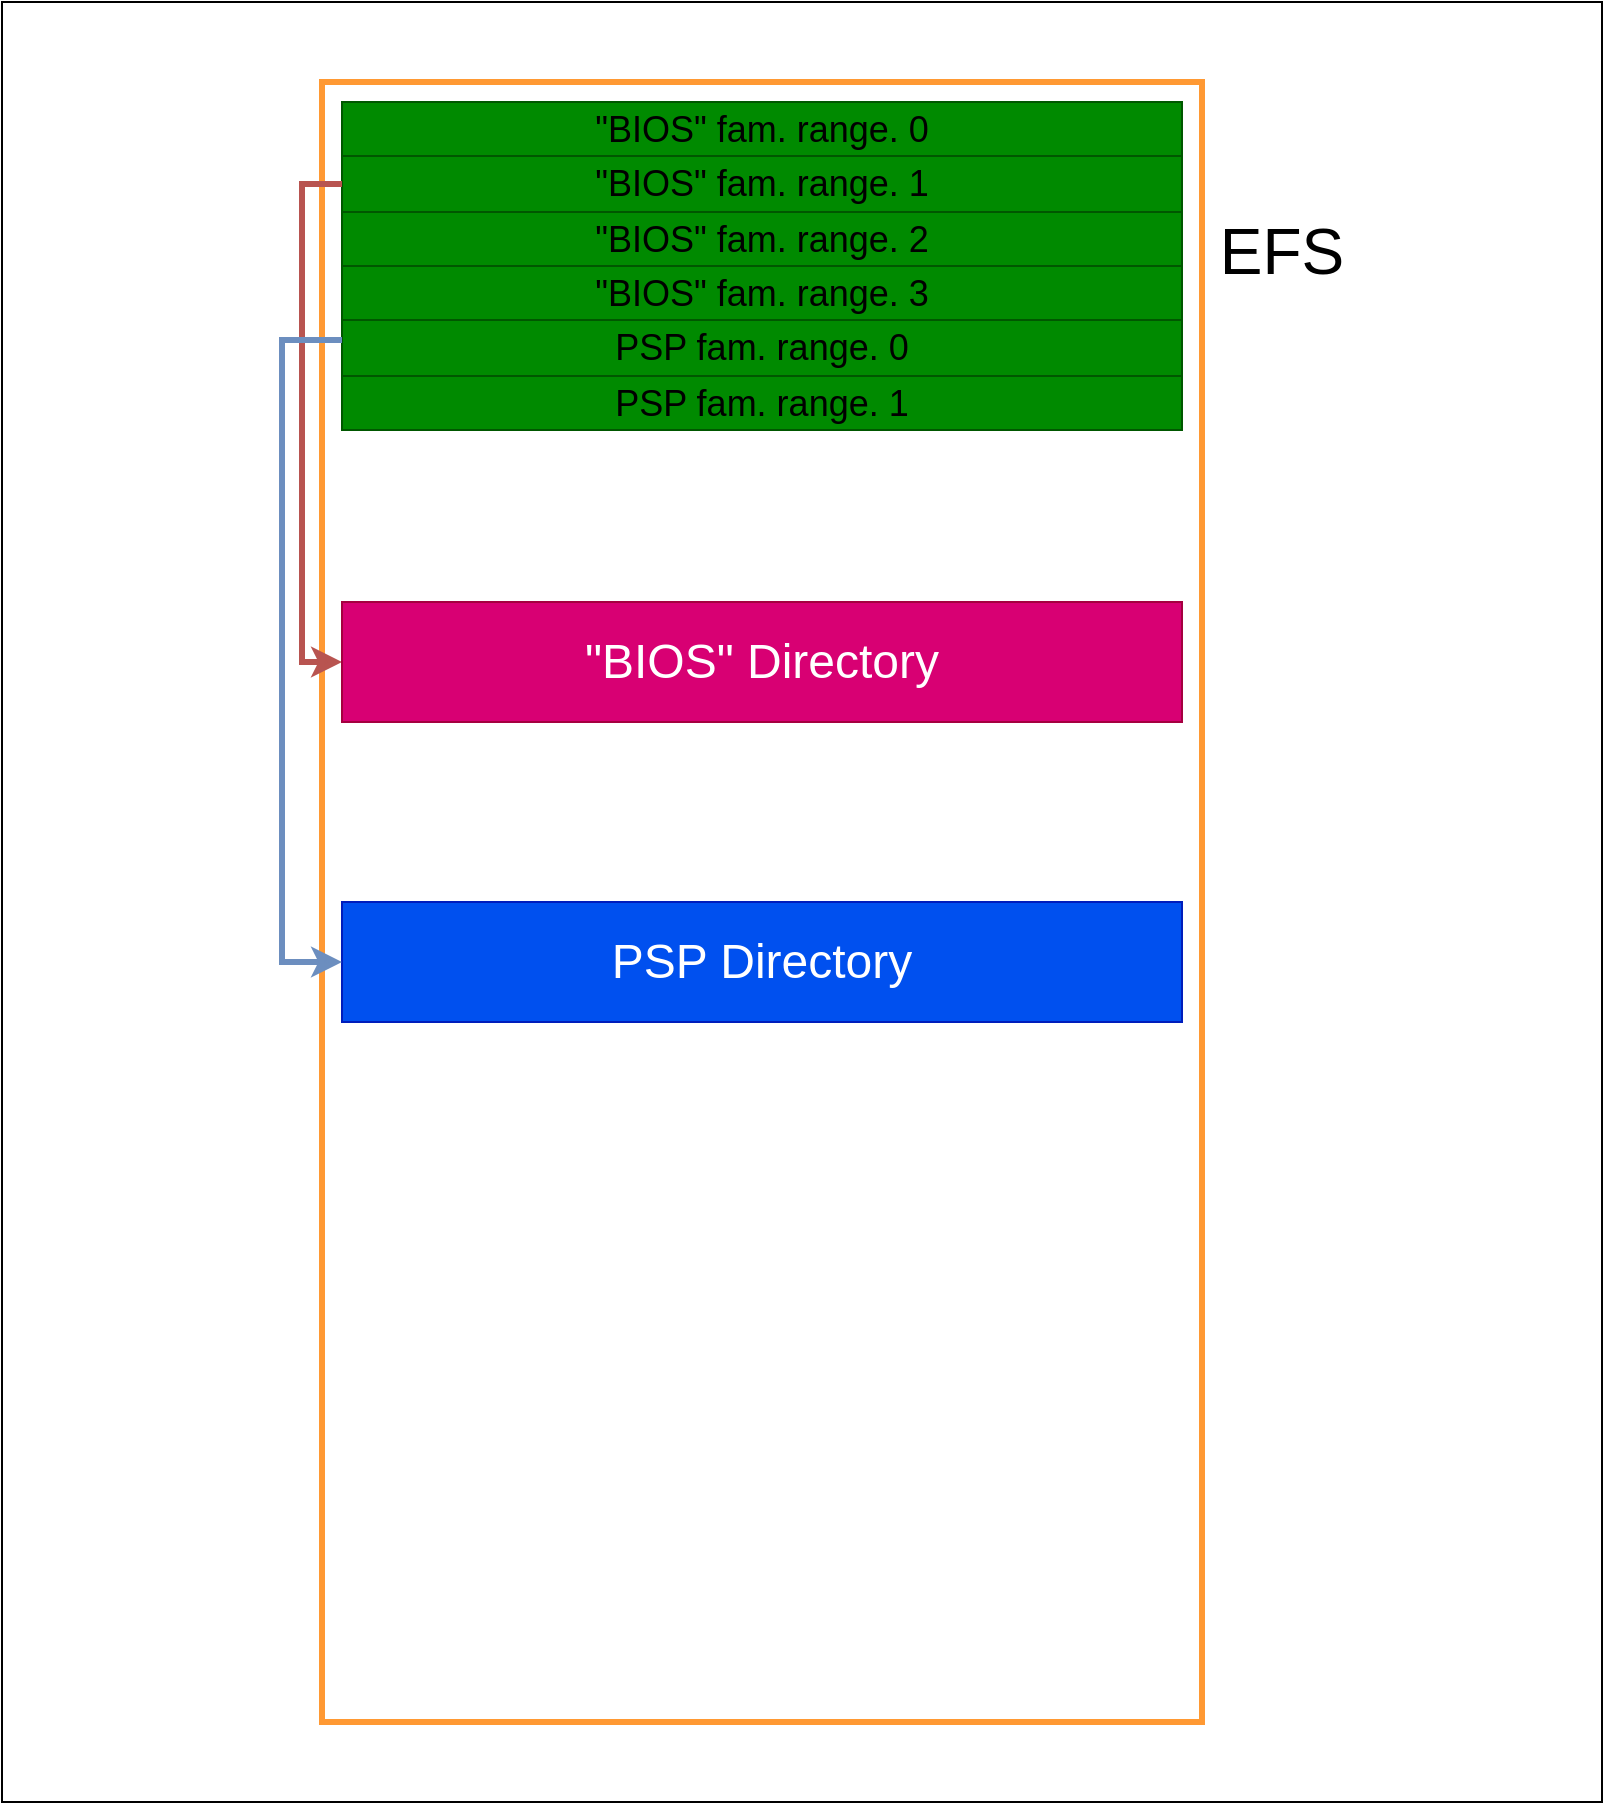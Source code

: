<mxfile version="24.7.17">
  <diagram name="Page-1" id="fbA-AA6I4ney3sF57xfD">
    <mxGraphModel dx="3207" dy="1924" grid="1" gridSize="10" guides="1" tooltips="1" connect="1" arrows="1" fold="1" page="1" pageScale="1" pageWidth="600" pageHeight="400" math="0" shadow="0">
      <root>
        <mxCell id="0" />
        <mxCell id="1" parent="0" />
        <mxCell id="oh378ME8KufRAslLKHL4-36" value="" style="rounded=0;whiteSpace=wrap;html=1;" vertex="1" parent="1">
          <mxGeometry x="-120" y="-40" width="800" height="900" as="geometry" />
        </mxCell>
        <mxCell id="oh378ME8KufRAslLKHL4-1" value="" style="rounded=0;whiteSpace=wrap;html=1;strokeColor=#FF9933;strokeWidth=3;" vertex="1" parent="1">
          <mxGeometry x="40" width="440" height="820" as="geometry" />
        </mxCell>
        <mxCell id="oh378ME8KufRAslLKHL4-16" value="" style="shape=table;startSize=0;container=1;collapsible=0;childLayout=tableLayout;fontSize=14;fillColor=#008a00;fontColor=#ffffff;strokeColor=#005700;" vertex="1" parent="1">
          <mxGeometry x="50" y="10" width="420" height="164" as="geometry" />
        </mxCell>
        <mxCell id="oh378ME8KufRAslLKHL4-17" value="" style="shape=tableRow;horizontal=0;startSize=0;swimlaneHead=0;swimlaneBody=0;strokeColor=inherit;top=0;left=0;bottom=0;right=0;collapsible=0;dropTarget=0;fillColor=none;points=[[0,0.5],[1,0.5]];portConstraint=eastwest;" vertex="1" parent="oh378ME8KufRAslLKHL4-16">
          <mxGeometry width="420" height="27" as="geometry" />
        </mxCell>
        <mxCell id="oh378ME8KufRAslLKHL4-18" value="&quot;BIOS&quot; fam. range. 0" style="shape=partialRectangle;html=1;whiteSpace=wrap;connectable=0;strokeColor=inherit;overflow=hidden;fillColor=none;top=0;left=0;bottom=0;right=0;pointerEvents=1;fontSize=18;" vertex="1" parent="oh378ME8KufRAslLKHL4-17">
          <mxGeometry width="420" height="27" as="geometry">
            <mxRectangle width="420" height="27" as="alternateBounds" />
          </mxGeometry>
        </mxCell>
        <mxCell id="oh378ME8KufRAslLKHL4-19" value="" style="shape=tableRow;horizontal=0;startSize=0;swimlaneHead=0;swimlaneBody=0;strokeColor=inherit;top=0;left=0;bottom=0;right=0;collapsible=0;dropTarget=0;fillColor=none;points=[[0,0.5],[1,0.5]];portConstraint=eastwest;" vertex="1" parent="oh378ME8KufRAslLKHL4-16">
          <mxGeometry y="27" width="420" height="28" as="geometry" />
        </mxCell>
        <mxCell id="oh378ME8KufRAslLKHL4-20" value="&quot;BIOS&quot; fam. range. 1" style="shape=partialRectangle;html=1;whiteSpace=wrap;connectable=0;strokeColor=inherit;overflow=hidden;fillColor=none;top=0;left=0;bottom=0;right=0;pointerEvents=1;fontSize=18;" vertex="1" parent="oh378ME8KufRAslLKHL4-19">
          <mxGeometry width="420" height="28" as="geometry">
            <mxRectangle width="420" height="28" as="alternateBounds" />
          </mxGeometry>
        </mxCell>
        <mxCell id="oh378ME8KufRAslLKHL4-21" value="" style="shape=tableRow;horizontal=0;startSize=0;swimlaneHead=0;swimlaneBody=0;strokeColor=inherit;top=0;left=0;bottom=0;right=0;collapsible=0;dropTarget=0;fillColor=none;points=[[0,0.5],[1,0.5]];portConstraint=eastwest;" vertex="1" parent="oh378ME8KufRAslLKHL4-16">
          <mxGeometry y="55" width="420" height="27" as="geometry" />
        </mxCell>
        <mxCell id="oh378ME8KufRAslLKHL4-22" value="&quot;BIOS&quot; fam. range. 2" style="shape=partialRectangle;html=1;whiteSpace=wrap;connectable=0;strokeColor=inherit;overflow=hidden;fillColor=none;top=0;left=0;bottom=0;right=0;pointerEvents=1;fontSize=18;" vertex="1" parent="oh378ME8KufRAslLKHL4-21">
          <mxGeometry width="420" height="27" as="geometry">
            <mxRectangle width="420" height="27" as="alternateBounds" />
          </mxGeometry>
        </mxCell>
        <mxCell id="oh378ME8KufRAslLKHL4-23" value="" style="shape=tableRow;horizontal=0;startSize=0;swimlaneHead=0;swimlaneBody=0;strokeColor=inherit;top=0;left=0;bottom=0;right=0;collapsible=0;dropTarget=0;fillColor=none;points=[[0,0.5],[1,0.5]];portConstraint=eastwest;" vertex="1" parent="oh378ME8KufRAslLKHL4-16">
          <mxGeometry y="82" width="420" height="27" as="geometry" />
        </mxCell>
        <mxCell id="oh378ME8KufRAslLKHL4-24" value="&quot;BIOS&quot; fam. range. 3" style="shape=partialRectangle;html=1;whiteSpace=wrap;connectable=0;strokeColor=inherit;overflow=hidden;fillColor=none;top=0;left=0;bottom=0;right=0;pointerEvents=1;fontSize=18;" vertex="1" parent="oh378ME8KufRAslLKHL4-23">
          <mxGeometry width="420" height="27" as="geometry">
            <mxRectangle width="420" height="27" as="alternateBounds" />
          </mxGeometry>
        </mxCell>
        <mxCell id="oh378ME8KufRAslLKHL4-25" value="" style="shape=tableRow;horizontal=0;startSize=0;swimlaneHead=0;swimlaneBody=0;strokeColor=inherit;top=0;left=0;bottom=0;right=0;collapsible=0;dropTarget=0;fillColor=none;points=[[0,0.5],[1,0.5]];portConstraint=eastwest;" vertex="1" parent="oh378ME8KufRAslLKHL4-16">
          <mxGeometry y="109" width="420" height="28" as="geometry" />
        </mxCell>
        <mxCell id="oh378ME8KufRAslLKHL4-26" value="PSP fam. range. 0" style="shape=partialRectangle;html=1;whiteSpace=wrap;connectable=0;strokeColor=inherit;overflow=hidden;fillColor=none;top=0;left=0;bottom=0;right=0;pointerEvents=1;fontSize=18;" vertex="1" parent="oh378ME8KufRAslLKHL4-25">
          <mxGeometry width="420" height="28" as="geometry">
            <mxRectangle width="420" height="28" as="alternateBounds" />
          </mxGeometry>
        </mxCell>
        <mxCell id="oh378ME8KufRAslLKHL4-27" value="" style="shape=tableRow;horizontal=0;startSize=0;swimlaneHead=0;swimlaneBody=0;strokeColor=inherit;top=0;left=0;bottom=0;right=0;collapsible=0;dropTarget=0;fillColor=none;points=[[0,0.5],[1,0.5]];portConstraint=eastwest;" vertex="1" parent="oh378ME8KufRAslLKHL4-16">
          <mxGeometry y="137" width="420" height="27" as="geometry" />
        </mxCell>
        <mxCell id="oh378ME8KufRAslLKHL4-28" value="PSP fam. range. 1" style="shape=partialRectangle;html=1;whiteSpace=wrap;connectable=0;strokeColor=inherit;overflow=hidden;fillColor=none;top=0;left=0;bottom=0;right=0;pointerEvents=1;fontSize=18;" vertex="1" parent="oh378ME8KufRAslLKHL4-27">
          <mxGeometry width="420" height="27" as="geometry">
            <mxRectangle width="420" height="27" as="alternateBounds" />
          </mxGeometry>
        </mxCell>
        <mxCell id="oh378ME8KufRAslLKHL4-30" style="edgeStyle=orthogonalEdgeStyle;rounded=0;orthogonalLoop=1;jettySize=auto;html=1;entryX=0;entryY=0.5;entryDx=0;entryDy=0;strokeWidth=3;fillColor=#f8cecc;strokeColor=#b85450;" edge="1" parent="1" source="oh378ME8KufRAslLKHL4-19" target="oh378ME8KufRAslLKHL4-31">
          <mxGeometry relative="1" as="geometry">
            <mxPoint x="-70" y="320" as="targetPoint" />
          </mxGeometry>
        </mxCell>
        <mxCell id="oh378ME8KufRAslLKHL4-31" value="&quot;BIOS&quot; Directory" style="rounded=0;whiteSpace=wrap;html=1;fontSize=24;fillColor=#d80073;fontColor=#ffffff;strokeColor=#A50040;" vertex="1" parent="1">
          <mxGeometry x="50" y="260" width="420" height="60" as="geometry" />
        </mxCell>
        <mxCell id="oh378ME8KufRAslLKHL4-32" value="PSP Directory" style="rounded=0;whiteSpace=wrap;html=1;fontSize=24;fillColor=#0050ef;fontColor=#ffffff;strokeColor=#001DBC;" vertex="1" parent="1">
          <mxGeometry x="50" y="410" width="420" height="60" as="geometry" />
        </mxCell>
        <mxCell id="oh378ME8KufRAslLKHL4-33" style="edgeStyle=orthogonalEdgeStyle;rounded=0;orthogonalLoop=1;jettySize=auto;html=1;entryX=0;entryY=0.5;entryDx=0;entryDy=0;strokeWidth=3;fillColor=#dae8fc;strokeColor=#6c8ebf;" edge="1" parent="1" source="oh378ME8KufRAslLKHL4-25" target="oh378ME8KufRAslLKHL4-32">
          <mxGeometry relative="1" as="geometry">
            <Array as="points">
              <mxPoint x="20" y="129" />
              <mxPoint x="20" y="440" />
            </Array>
          </mxGeometry>
        </mxCell>
        <mxCell id="oh378ME8KufRAslLKHL4-34" value="EFS" style="text;html=1;align=center;verticalAlign=middle;whiteSpace=wrap;rounded=0;fontSize=32;" vertex="1" parent="1">
          <mxGeometry x="490" y="70" width="60" height="30" as="geometry" />
        </mxCell>
      </root>
    </mxGraphModel>
  </diagram>
</mxfile>
